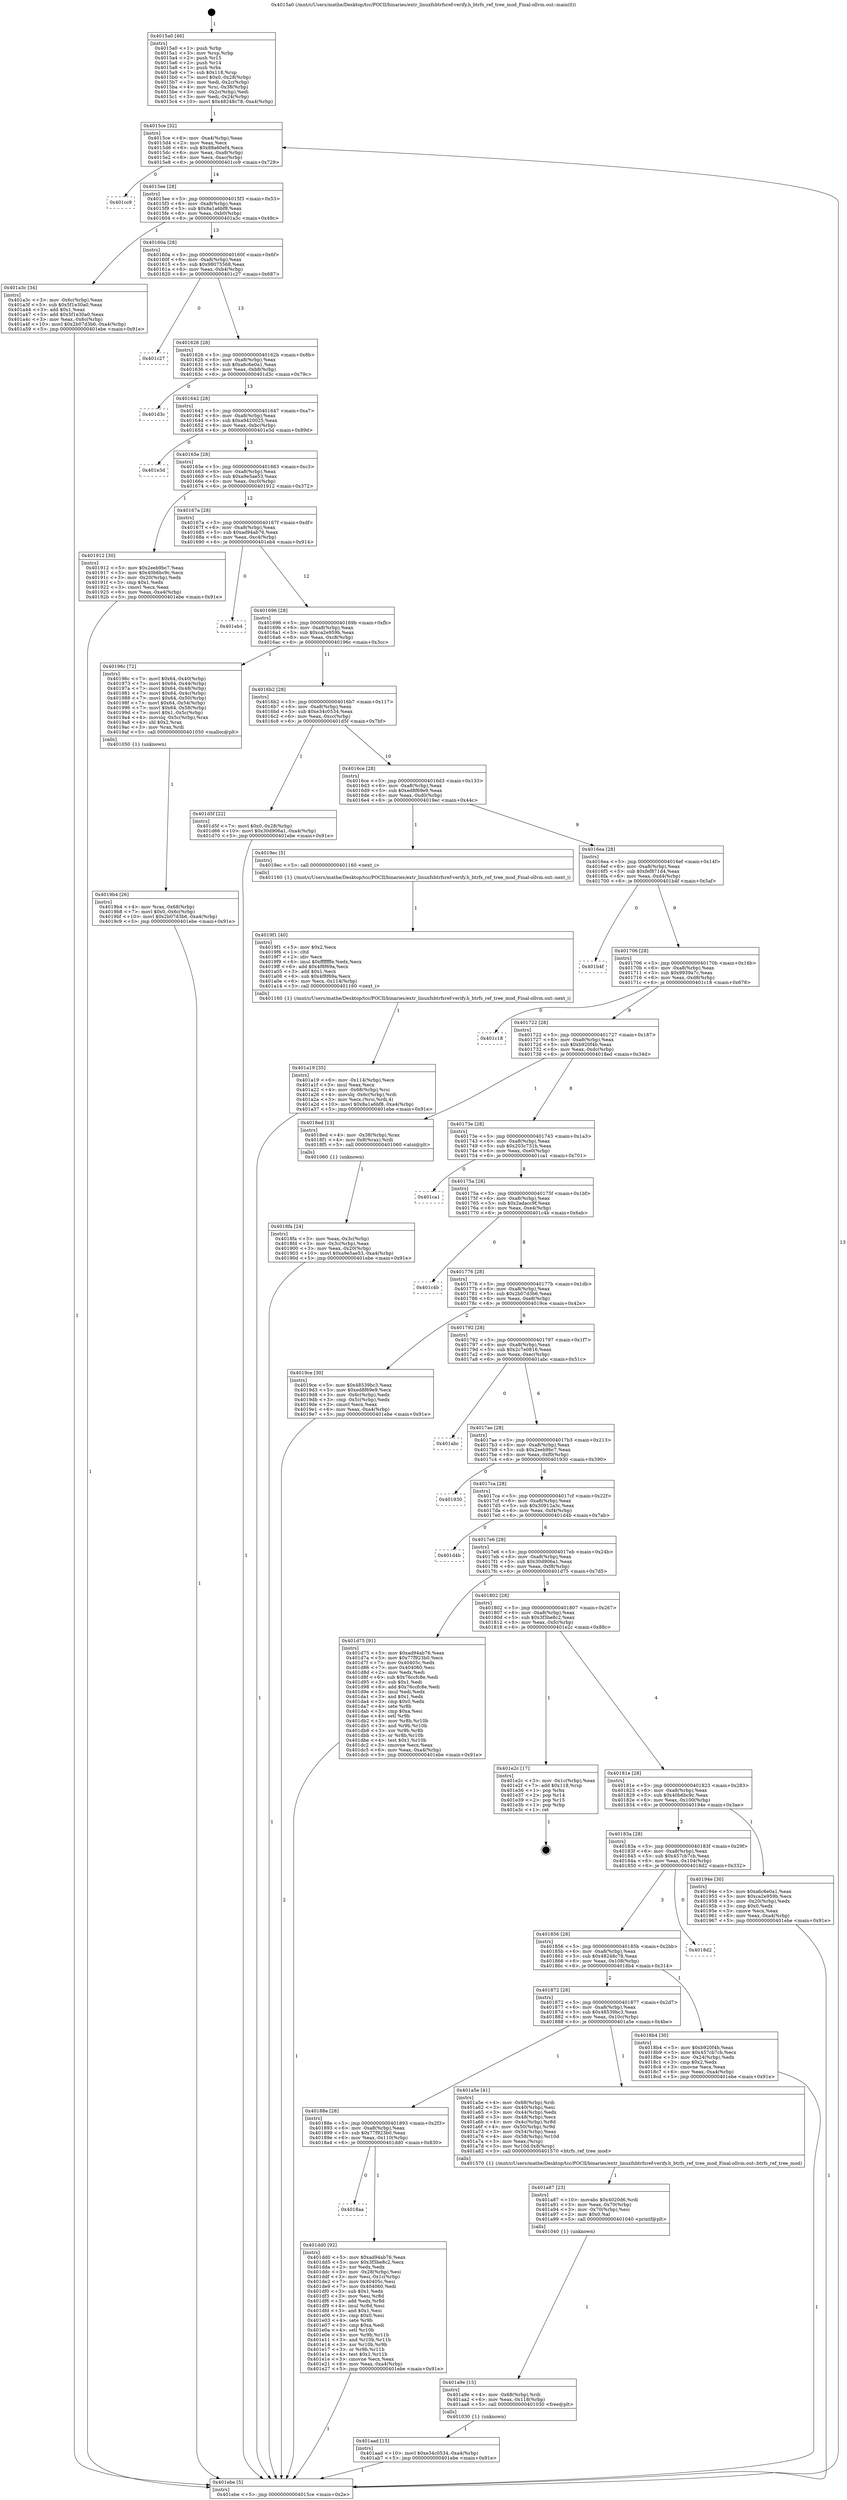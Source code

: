 digraph "0x4015a0" {
  label = "0x4015a0 (/mnt/c/Users/mathe/Desktop/tcc/POCII/binaries/extr_linuxfsbtrfsref-verify.h_btrfs_ref_tree_mod_Final-ollvm.out::main(0))"
  labelloc = "t"
  node[shape=record]

  Entry [label="",width=0.3,height=0.3,shape=circle,fillcolor=black,style=filled]
  "0x4015ce" [label="{
     0x4015ce [32]\l
     | [instrs]\l
     &nbsp;&nbsp;0x4015ce \<+6\>: mov -0xa4(%rbp),%eax\l
     &nbsp;&nbsp;0x4015d4 \<+2\>: mov %eax,%ecx\l
     &nbsp;&nbsp;0x4015d6 \<+6\>: sub $0x88a60ef4,%ecx\l
     &nbsp;&nbsp;0x4015dc \<+6\>: mov %eax,-0xa8(%rbp)\l
     &nbsp;&nbsp;0x4015e2 \<+6\>: mov %ecx,-0xac(%rbp)\l
     &nbsp;&nbsp;0x4015e8 \<+6\>: je 0000000000401cc9 \<main+0x729\>\l
  }"]
  "0x401cc9" [label="{
     0x401cc9\l
  }", style=dashed]
  "0x4015ee" [label="{
     0x4015ee [28]\l
     | [instrs]\l
     &nbsp;&nbsp;0x4015ee \<+5\>: jmp 00000000004015f3 \<main+0x53\>\l
     &nbsp;&nbsp;0x4015f3 \<+6\>: mov -0xa8(%rbp),%eax\l
     &nbsp;&nbsp;0x4015f9 \<+5\>: sub $0x8a1a6bf8,%eax\l
     &nbsp;&nbsp;0x4015fe \<+6\>: mov %eax,-0xb0(%rbp)\l
     &nbsp;&nbsp;0x401604 \<+6\>: je 0000000000401a3c \<main+0x49c\>\l
  }"]
  Exit [label="",width=0.3,height=0.3,shape=circle,fillcolor=black,style=filled,peripheries=2]
  "0x401a3c" [label="{
     0x401a3c [34]\l
     | [instrs]\l
     &nbsp;&nbsp;0x401a3c \<+3\>: mov -0x6c(%rbp),%eax\l
     &nbsp;&nbsp;0x401a3f \<+5\>: sub $0x5f1e30a0,%eax\l
     &nbsp;&nbsp;0x401a44 \<+3\>: add $0x1,%eax\l
     &nbsp;&nbsp;0x401a47 \<+5\>: add $0x5f1e30a0,%eax\l
     &nbsp;&nbsp;0x401a4c \<+3\>: mov %eax,-0x6c(%rbp)\l
     &nbsp;&nbsp;0x401a4f \<+10\>: movl $0x2b07d3b6,-0xa4(%rbp)\l
     &nbsp;&nbsp;0x401a59 \<+5\>: jmp 0000000000401ebe \<main+0x91e\>\l
  }"]
  "0x40160a" [label="{
     0x40160a [28]\l
     | [instrs]\l
     &nbsp;&nbsp;0x40160a \<+5\>: jmp 000000000040160f \<main+0x6f\>\l
     &nbsp;&nbsp;0x40160f \<+6\>: mov -0xa8(%rbp),%eax\l
     &nbsp;&nbsp;0x401615 \<+5\>: sub $0x98075568,%eax\l
     &nbsp;&nbsp;0x40161a \<+6\>: mov %eax,-0xb4(%rbp)\l
     &nbsp;&nbsp;0x401620 \<+6\>: je 0000000000401c27 \<main+0x687\>\l
  }"]
  "0x4018aa" [label="{
     0x4018aa\l
  }", style=dashed]
  "0x401c27" [label="{
     0x401c27\l
  }", style=dashed]
  "0x401626" [label="{
     0x401626 [28]\l
     | [instrs]\l
     &nbsp;&nbsp;0x401626 \<+5\>: jmp 000000000040162b \<main+0x8b\>\l
     &nbsp;&nbsp;0x40162b \<+6\>: mov -0xa8(%rbp),%eax\l
     &nbsp;&nbsp;0x401631 \<+5\>: sub $0xa6c6e0a1,%eax\l
     &nbsp;&nbsp;0x401636 \<+6\>: mov %eax,-0xb8(%rbp)\l
     &nbsp;&nbsp;0x40163c \<+6\>: je 0000000000401d3c \<main+0x79c\>\l
  }"]
  "0x401dd0" [label="{
     0x401dd0 [92]\l
     | [instrs]\l
     &nbsp;&nbsp;0x401dd0 \<+5\>: mov $0xad94ab76,%eax\l
     &nbsp;&nbsp;0x401dd5 \<+5\>: mov $0x3f3be8c2,%ecx\l
     &nbsp;&nbsp;0x401dda \<+2\>: xor %edx,%edx\l
     &nbsp;&nbsp;0x401ddc \<+3\>: mov -0x28(%rbp),%esi\l
     &nbsp;&nbsp;0x401ddf \<+3\>: mov %esi,-0x1c(%rbp)\l
     &nbsp;&nbsp;0x401de2 \<+7\>: mov 0x40405c,%esi\l
     &nbsp;&nbsp;0x401de9 \<+7\>: mov 0x404060,%edi\l
     &nbsp;&nbsp;0x401df0 \<+3\>: sub $0x1,%edx\l
     &nbsp;&nbsp;0x401df3 \<+3\>: mov %esi,%r8d\l
     &nbsp;&nbsp;0x401df6 \<+3\>: add %edx,%r8d\l
     &nbsp;&nbsp;0x401df9 \<+4\>: imul %r8d,%esi\l
     &nbsp;&nbsp;0x401dfd \<+3\>: and $0x1,%esi\l
     &nbsp;&nbsp;0x401e00 \<+3\>: cmp $0x0,%esi\l
     &nbsp;&nbsp;0x401e03 \<+4\>: sete %r9b\l
     &nbsp;&nbsp;0x401e07 \<+3\>: cmp $0xa,%edi\l
     &nbsp;&nbsp;0x401e0a \<+4\>: setl %r10b\l
     &nbsp;&nbsp;0x401e0e \<+3\>: mov %r9b,%r11b\l
     &nbsp;&nbsp;0x401e11 \<+3\>: and %r10b,%r11b\l
     &nbsp;&nbsp;0x401e14 \<+3\>: xor %r10b,%r9b\l
     &nbsp;&nbsp;0x401e17 \<+3\>: or %r9b,%r11b\l
     &nbsp;&nbsp;0x401e1a \<+4\>: test $0x1,%r11b\l
     &nbsp;&nbsp;0x401e1e \<+3\>: cmovne %ecx,%eax\l
     &nbsp;&nbsp;0x401e21 \<+6\>: mov %eax,-0xa4(%rbp)\l
     &nbsp;&nbsp;0x401e27 \<+5\>: jmp 0000000000401ebe \<main+0x91e\>\l
  }"]
  "0x401d3c" [label="{
     0x401d3c\l
  }", style=dashed]
  "0x401642" [label="{
     0x401642 [28]\l
     | [instrs]\l
     &nbsp;&nbsp;0x401642 \<+5\>: jmp 0000000000401647 \<main+0xa7\>\l
     &nbsp;&nbsp;0x401647 \<+6\>: mov -0xa8(%rbp),%eax\l
     &nbsp;&nbsp;0x40164d \<+5\>: sub $0xa9420025,%eax\l
     &nbsp;&nbsp;0x401652 \<+6\>: mov %eax,-0xbc(%rbp)\l
     &nbsp;&nbsp;0x401658 \<+6\>: je 0000000000401e3d \<main+0x89d\>\l
  }"]
  "0x401aad" [label="{
     0x401aad [15]\l
     | [instrs]\l
     &nbsp;&nbsp;0x401aad \<+10\>: movl $0xe34c0534,-0xa4(%rbp)\l
     &nbsp;&nbsp;0x401ab7 \<+5\>: jmp 0000000000401ebe \<main+0x91e\>\l
  }"]
  "0x401e3d" [label="{
     0x401e3d\l
  }", style=dashed]
  "0x40165e" [label="{
     0x40165e [28]\l
     | [instrs]\l
     &nbsp;&nbsp;0x40165e \<+5\>: jmp 0000000000401663 \<main+0xc3\>\l
     &nbsp;&nbsp;0x401663 \<+6\>: mov -0xa8(%rbp),%eax\l
     &nbsp;&nbsp;0x401669 \<+5\>: sub $0xa9e5ae53,%eax\l
     &nbsp;&nbsp;0x40166e \<+6\>: mov %eax,-0xc0(%rbp)\l
     &nbsp;&nbsp;0x401674 \<+6\>: je 0000000000401912 \<main+0x372\>\l
  }"]
  "0x401a9e" [label="{
     0x401a9e [15]\l
     | [instrs]\l
     &nbsp;&nbsp;0x401a9e \<+4\>: mov -0x68(%rbp),%rdi\l
     &nbsp;&nbsp;0x401aa2 \<+6\>: mov %eax,-0x118(%rbp)\l
     &nbsp;&nbsp;0x401aa8 \<+5\>: call 0000000000401030 \<free@plt\>\l
     | [calls]\l
     &nbsp;&nbsp;0x401030 \{1\} (unknown)\l
  }"]
  "0x401912" [label="{
     0x401912 [30]\l
     | [instrs]\l
     &nbsp;&nbsp;0x401912 \<+5\>: mov $0x2eeb9bc7,%eax\l
     &nbsp;&nbsp;0x401917 \<+5\>: mov $0x40b6bc9c,%ecx\l
     &nbsp;&nbsp;0x40191c \<+3\>: mov -0x20(%rbp),%edx\l
     &nbsp;&nbsp;0x40191f \<+3\>: cmp $0x1,%edx\l
     &nbsp;&nbsp;0x401922 \<+3\>: cmovl %ecx,%eax\l
     &nbsp;&nbsp;0x401925 \<+6\>: mov %eax,-0xa4(%rbp)\l
     &nbsp;&nbsp;0x40192b \<+5\>: jmp 0000000000401ebe \<main+0x91e\>\l
  }"]
  "0x40167a" [label="{
     0x40167a [28]\l
     | [instrs]\l
     &nbsp;&nbsp;0x40167a \<+5\>: jmp 000000000040167f \<main+0xdf\>\l
     &nbsp;&nbsp;0x40167f \<+6\>: mov -0xa8(%rbp),%eax\l
     &nbsp;&nbsp;0x401685 \<+5\>: sub $0xad94ab76,%eax\l
     &nbsp;&nbsp;0x40168a \<+6\>: mov %eax,-0xc4(%rbp)\l
     &nbsp;&nbsp;0x401690 \<+6\>: je 0000000000401eb4 \<main+0x914\>\l
  }"]
  "0x401a87" [label="{
     0x401a87 [23]\l
     | [instrs]\l
     &nbsp;&nbsp;0x401a87 \<+10\>: movabs $0x4020d6,%rdi\l
     &nbsp;&nbsp;0x401a91 \<+3\>: mov %eax,-0x70(%rbp)\l
     &nbsp;&nbsp;0x401a94 \<+3\>: mov -0x70(%rbp),%esi\l
     &nbsp;&nbsp;0x401a97 \<+2\>: mov $0x0,%al\l
     &nbsp;&nbsp;0x401a99 \<+5\>: call 0000000000401040 \<printf@plt\>\l
     | [calls]\l
     &nbsp;&nbsp;0x401040 \{1\} (unknown)\l
  }"]
  "0x401eb4" [label="{
     0x401eb4\l
  }", style=dashed]
  "0x401696" [label="{
     0x401696 [28]\l
     | [instrs]\l
     &nbsp;&nbsp;0x401696 \<+5\>: jmp 000000000040169b \<main+0xfb\>\l
     &nbsp;&nbsp;0x40169b \<+6\>: mov -0xa8(%rbp),%eax\l
     &nbsp;&nbsp;0x4016a1 \<+5\>: sub $0xca2e959b,%eax\l
     &nbsp;&nbsp;0x4016a6 \<+6\>: mov %eax,-0xc8(%rbp)\l
     &nbsp;&nbsp;0x4016ac \<+6\>: je 000000000040196c \<main+0x3cc\>\l
  }"]
  "0x40188e" [label="{
     0x40188e [28]\l
     | [instrs]\l
     &nbsp;&nbsp;0x40188e \<+5\>: jmp 0000000000401893 \<main+0x2f3\>\l
     &nbsp;&nbsp;0x401893 \<+6\>: mov -0xa8(%rbp),%eax\l
     &nbsp;&nbsp;0x401899 \<+5\>: sub $0x77f923b0,%eax\l
     &nbsp;&nbsp;0x40189e \<+6\>: mov %eax,-0x110(%rbp)\l
     &nbsp;&nbsp;0x4018a4 \<+6\>: je 0000000000401dd0 \<main+0x830\>\l
  }"]
  "0x40196c" [label="{
     0x40196c [72]\l
     | [instrs]\l
     &nbsp;&nbsp;0x40196c \<+7\>: movl $0x64,-0x40(%rbp)\l
     &nbsp;&nbsp;0x401973 \<+7\>: movl $0x64,-0x44(%rbp)\l
     &nbsp;&nbsp;0x40197a \<+7\>: movl $0x64,-0x48(%rbp)\l
     &nbsp;&nbsp;0x401981 \<+7\>: movl $0x64,-0x4c(%rbp)\l
     &nbsp;&nbsp;0x401988 \<+7\>: movl $0x64,-0x50(%rbp)\l
     &nbsp;&nbsp;0x40198f \<+7\>: movl $0x64,-0x54(%rbp)\l
     &nbsp;&nbsp;0x401996 \<+7\>: movl $0x64,-0x58(%rbp)\l
     &nbsp;&nbsp;0x40199d \<+7\>: movl $0x1,-0x5c(%rbp)\l
     &nbsp;&nbsp;0x4019a4 \<+4\>: movslq -0x5c(%rbp),%rax\l
     &nbsp;&nbsp;0x4019a8 \<+4\>: shl $0x2,%rax\l
     &nbsp;&nbsp;0x4019ac \<+3\>: mov %rax,%rdi\l
     &nbsp;&nbsp;0x4019af \<+5\>: call 0000000000401050 \<malloc@plt\>\l
     | [calls]\l
     &nbsp;&nbsp;0x401050 \{1\} (unknown)\l
  }"]
  "0x4016b2" [label="{
     0x4016b2 [28]\l
     | [instrs]\l
     &nbsp;&nbsp;0x4016b2 \<+5\>: jmp 00000000004016b7 \<main+0x117\>\l
     &nbsp;&nbsp;0x4016b7 \<+6\>: mov -0xa8(%rbp),%eax\l
     &nbsp;&nbsp;0x4016bd \<+5\>: sub $0xe34c0534,%eax\l
     &nbsp;&nbsp;0x4016c2 \<+6\>: mov %eax,-0xcc(%rbp)\l
     &nbsp;&nbsp;0x4016c8 \<+6\>: je 0000000000401d5f \<main+0x7bf\>\l
  }"]
  "0x401a5e" [label="{
     0x401a5e [41]\l
     | [instrs]\l
     &nbsp;&nbsp;0x401a5e \<+4\>: mov -0x68(%rbp),%rdi\l
     &nbsp;&nbsp;0x401a62 \<+3\>: mov -0x40(%rbp),%esi\l
     &nbsp;&nbsp;0x401a65 \<+3\>: mov -0x44(%rbp),%edx\l
     &nbsp;&nbsp;0x401a68 \<+3\>: mov -0x48(%rbp),%ecx\l
     &nbsp;&nbsp;0x401a6b \<+4\>: mov -0x4c(%rbp),%r8d\l
     &nbsp;&nbsp;0x401a6f \<+4\>: mov -0x50(%rbp),%r9d\l
     &nbsp;&nbsp;0x401a73 \<+3\>: mov -0x54(%rbp),%eax\l
     &nbsp;&nbsp;0x401a76 \<+4\>: mov -0x58(%rbp),%r10d\l
     &nbsp;&nbsp;0x401a7a \<+3\>: mov %eax,(%rsp)\l
     &nbsp;&nbsp;0x401a7d \<+5\>: mov %r10d,0x8(%rsp)\l
     &nbsp;&nbsp;0x401a82 \<+5\>: call 0000000000401570 \<btrfs_ref_tree_mod\>\l
     | [calls]\l
     &nbsp;&nbsp;0x401570 \{1\} (/mnt/c/Users/mathe/Desktop/tcc/POCII/binaries/extr_linuxfsbtrfsref-verify.h_btrfs_ref_tree_mod_Final-ollvm.out::btrfs_ref_tree_mod)\l
  }"]
  "0x401d5f" [label="{
     0x401d5f [22]\l
     | [instrs]\l
     &nbsp;&nbsp;0x401d5f \<+7\>: movl $0x0,-0x28(%rbp)\l
     &nbsp;&nbsp;0x401d66 \<+10\>: movl $0x30d906a1,-0xa4(%rbp)\l
     &nbsp;&nbsp;0x401d70 \<+5\>: jmp 0000000000401ebe \<main+0x91e\>\l
  }"]
  "0x4016ce" [label="{
     0x4016ce [28]\l
     | [instrs]\l
     &nbsp;&nbsp;0x4016ce \<+5\>: jmp 00000000004016d3 \<main+0x133\>\l
     &nbsp;&nbsp;0x4016d3 \<+6\>: mov -0xa8(%rbp),%eax\l
     &nbsp;&nbsp;0x4016d9 \<+5\>: sub $0xed8f69e9,%eax\l
     &nbsp;&nbsp;0x4016de \<+6\>: mov %eax,-0xd0(%rbp)\l
     &nbsp;&nbsp;0x4016e4 \<+6\>: je 00000000004019ec \<main+0x44c\>\l
  }"]
  "0x401a19" [label="{
     0x401a19 [35]\l
     | [instrs]\l
     &nbsp;&nbsp;0x401a19 \<+6\>: mov -0x114(%rbp),%ecx\l
     &nbsp;&nbsp;0x401a1f \<+3\>: imul %eax,%ecx\l
     &nbsp;&nbsp;0x401a22 \<+4\>: mov -0x68(%rbp),%rsi\l
     &nbsp;&nbsp;0x401a26 \<+4\>: movslq -0x6c(%rbp),%rdi\l
     &nbsp;&nbsp;0x401a2a \<+3\>: mov %ecx,(%rsi,%rdi,4)\l
     &nbsp;&nbsp;0x401a2d \<+10\>: movl $0x8a1a6bf8,-0xa4(%rbp)\l
     &nbsp;&nbsp;0x401a37 \<+5\>: jmp 0000000000401ebe \<main+0x91e\>\l
  }"]
  "0x4019ec" [label="{
     0x4019ec [5]\l
     | [instrs]\l
     &nbsp;&nbsp;0x4019ec \<+5\>: call 0000000000401160 \<next_i\>\l
     | [calls]\l
     &nbsp;&nbsp;0x401160 \{1\} (/mnt/c/Users/mathe/Desktop/tcc/POCII/binaries/extr_linuxfsbtrfsref-verify.h_btrfs_ref_tree_mod_Final-ollvm.out::next_i)\l
  }"]
  "0x4016ea" [label="{
     0x4016ea [28]\l
     | [instrs]\l
     &nbsp;&nbsp;0x4016ea \<+5\>: jmp 00000000004016ef \<main+0x14f\>\l
     &nbsp;&nbsp;0x4016ef \<+6\>: mov -0xa8(%rbp),%eax\l
     &nbsp;&nbsp;0x4016f5 \<+5\>: sub $0xfef871d4,%eax\l
     &nbsp;&nbsp;0x4016fa \<+6\>: mov %eax,-0xd4(%rbp)\l
     &nbsp;&nbsp;0x401700 \<+6\>: je 0000000000401b4f \<main+0x5af\>\l
  }"]
  "0x4019f1" [label="{
     0x4019f1 [40]\l
     | [instrs]\l
     &nbsp;&nbsp;0x4019f1 \<+5\>: mov $0x2,%ecx\l
     &nbsp;&nbsp;0x4019f6 \<+1\>: cltd\l
     &nbsp;&nbsp;0x4019f7 \<+2\>: idiv %ecx\l
     &nbsp;&nbsp;0x4019f9 \<+6\>: imul $0xfffffffe,%edx,%ecx\l
     &nbsp;&nbsp;0x4019ff \<+6\>: add $0x4f8f69a,%ecx\l
     &nbsp;&nbsp;0x401a05 \<+3\>: add $0x1,%ecx\l
     &nbsp;&nbsp;0x401a08 \<+6\>: sub $0x4f8f69a,%ecx\l
     &nbsp;&nbsp;0x401a0e \<+6\>: mov %ecx,-0x114(%rbp)\l
     &nbsp;&nbsp;0x401a14 \<+5\>: call 0000000000401160 \<next_i\>\l
     | [calls]\l
     &nbsp;&nbsp;0x401160 \{1\} (/mnt/c/Users/mathe/Desktop/tcc/POCII/binaries/extr_linuxfsbtrfsref-verify.h_btrfs_ref_tree_mod_Final-ollvm.out::next_i)\l
  }"]
  "0x401b4f" [label="{
     0x401b4f\l
  }", style=dashed]
  "0x401706" [label="{
     0x401706 [28]\l
     | [instrs]\l
     &nbsp;&nbsp;0x401706 \<+5\>: jmp 000000000040170b \<main+0x16b\>\l
     &nbsp;&nbsp;0x40170b \<+6\>: mov -0xa8(%rbp),%eax\l
     &nbsp;&nbsp;0x401711 \<+5\>: sub $0x9939a7c,%eax\l
     &nbsp;&nbsp;0x401716 \<+6\>: mov %eax,-0xd8(%rbp)\l
     &nbsp;&nbsp;0x40171c \<+6\>: je 0000000000401c18 \<main+0x678\>\l
  }"]
  "0x4019b4" [label="{
     0x4019b4 [26]\l
     | [instrs]\l
     &nbsp;&nbsp;0x4019b4 \<+4\>: mov %rax,-0x68(%rbp)\l
     &nbsp;&nbsp;0x4019b8 \<+7\>: movl $0x0,-0x6c(%rbp)\l
     &nbsp;&nbsp;0x4019bf \<+10\>: movl $0x2b07d3b6,-0xa4(%rbp)\l
     &nbsp;&nbsp;0x4019c9 \<+5\>: jmp 0000000000401ebe \<main+0x91e\>\l
  }"]
  "0x401c18" [label="{
     0x401c18\l
  }", style=dashed]
  "0x401722" [label="{
     0x401722 [28]\l
     | [instrs]\l
     &nbsp;&nbsp;0x401722 \<+5\>: jmp 0000000000401727 \<main+0x187\>\l
     &nbsp;&nbsp;0x401727 \<+6\>: mov -0xa8(%rbp),%eax\l
     &nbsp;&nbsp;0x40172d \<+5\>: sub $0xb920f4b,%eax\l
     &nbsp;&nbsp;0x401732 \<+6\>: mov %eax,-0xdc(%rbp)\l
     &nbsp;&nbsp;0x401738 \<+6\>: je 00000000004018ed \<main+0x34d\>\l
  }"]
  "0x4018fa" [label="{
     0x4018fa [24]\l
     | [instrs]\l
     &nbsp;&nbsp;0x4018fa \<+3\>: mov %eax,-0x3c(%rbp)\l
     &nbsp;&nbsp;0x4018fd \<+3\>: mov -0x3c(%rbp),%eax\l
     &nbsp;&nbsp;0x401900 \<+3\>: mov %eax,-0x20(%rbp)\l
     &nbsp;&nbsp;0x401903 \<+10\>: movl $0xa9e5ae53,-0xa4(%rbp)\l
     &nbsp;&nbsp;0x40190d \<+5\>: jmp 0000000000401ebe \<main+0x91e\>\l
  }"]
  "0x4018ed" [label="{
     0x4018ed [13]\l
     | [instrs]\l
     &nbsp;&nbsp;0x4018ed \<+4\>: mov -0x38(%rbp),%rax\l
     &nbsp;&nbsp;0x4018f1 \<+4\>: mov 0x8(%rax),%rdi\l
     &nbsp;&nbsp;0x4018f5 \<+5\>: call 0000000000401060 \<atoi@plt\>\l
     | [calls]\l
     &nbsp;&nbsp;0x401060 \{1\} (unknown)\l
  }"]
  "0x40173e" [label="{
     0x40173e [28]\l
     | [instrs]\l
     &nbsp;&nbsp;0x40173e \<+5\>: jmp 0000000000401743 \<main+0x1a3\>\l
     &nbsp;&nbsp;0x401743 \<+6\>: mov -0xa8(%rbp),%eax\l
     &nbsp;&nbsp;0x401749 \<+5\>: sub $0x203c731b,%eax\l
     &nbsp;&nbsp;0x40174e \<+6\>: mov %eax,-0xe0(%rbp)\l
     &nbsp;&nbsp;0x401754 \<+6\>: je 0000000000401ca1 \<main+0x701\>\l
  }"]
  "0x4015a0" [label="{
     0x4015a0 [46]\l
     | [instrs]\l
     &nbsp;&nbsp;0x4015a0 \<+1\>: push %rbp\l
     &nbsp;&nbsp;0x4015a1 \<+3\>: mov %rsp,%rbp\l
     &nbsp;&nbsp;0x4015a4 \<+2\>: push %r15\l
     &nbsp;&nbsp;0x4015a6 \<+2\>: push %r14\l
     &nbsp;&nbsp;0x4015a8 \<+1\>: push %rbx\l
     &nbsp;&nbsp;0x4015a9 \<+7\>: sub $0x118,%rsp\l
     &nbsp;&nbsp;0x4015b0 \<+7\>: movl $0x0,-0x28(%rbp)\l
     &nbsp;&nbsp;0x4015b7 \<+3\>: mov %edi,-0x2c(%rbp)\l
     &nbsp;&nbsp;0x4015ba \<+4\>: mov %rsi,-0x38(%rbp)\l
     &nbsp;&nbsp;0x4015be \<+3\>: mov -0x2c(%rbp),%edi\l
     &nbsp;&nbsp;0x4015c1 \<+3\>: mov %edi,-0x24(%rbp)\l
     &nbsp;&nbsp;0x4015c4 \<+10\>: movl $0x48248c78,-0xa4(%rbp)\l
  }"]
  "0x401ca1" [label="{
     0x401ca1\l
  }", style=dashed]
  "0x40175a" [label="{
     0x40175a [28]\l
     | [instrs]\l
     &nbsp;&nbsp;0x40175a \<+5\>: jmp 000000000040175f \<main+0x1bf\>\l
     &nbsp;&nbsp;0x40175f \<+6\>: mov -0xa8(%rbp),%eax\l
     &nbsp;&nbsp;0x401765 \<+5\>: sub $0x2adacc9f,%eax\l
     &nbsp;&nbsp;0x40176a \<+6\>: mov %eax,-0xe4(%rbp)\l
     &nbsp;&nbsp;0x401770 \<+6\>: je 0000000000401c4b \<main+0x6ab\>\l
  }"]
  "0x401ebe" [label="{
     0x401ebe [5]\l
     | [instrs]\l
     &nbsp;&nbsp;0x401ebe \<+5\>: jmp 00000000004015ce \<main+0x2e\>\l
  }"]
  "0x401c4b" [label="{
     0x401c4b\l
  }", style=dashed]
  "0x401776" [label="{
     0x401776 [28]\l
     | [instrs]\l
     &nbsp;&nbsp;0x401776 \<+5\>: jmp 000000000040177b \<main+0x1db\>\l
     &nbsp;&nbsp;0x40177b \<+6\>: mov -0xa8(%rbp),%eax\l
     &nbsp;&nbsp;0x401781 \<+5\>: sub $0x2b07d3b6,%eax\l
     &nbsp;&nbsp;0x401786 \<+6\>: mov %eax,-0xe8(%rbp)\l
     &nbsp;&nbsp;0x40178c \<+6\>: je 00000000004019ce \<main+0x42e\>\l
  }"]
  "0x401872" [label="{
     0x401872 [28]\l
     | [instrs]\l
     &nbsp;&nbsp;0x401872 \<+5\>: jmp 0000000000401877 \<main+0x2d7\>\l
     &nbsp;&nbsp;0x401877 \<+6\>: mov -0xa8(%rbp),%eax\l
     &nbsp;&nbsp;0x40187d \<+5\>: sub $0x48539bc3,%eax\l
     &nbsp;&nbsp;0x401882 \<+6\>: mov %eax,-0x10c(%rbp)\l
     &nbsp;&nbsp;0x401888 \<+6\>: je 0000000000401a5e \<main+0x4be\>\l
  }"]
  "0x4019ce" [label="{
     0x4019ce [30]\l
     | [instrs]\l
     &nbsp;&nbsp;0x4019ce \<+5\>: mov $0x48539bc3,%eax\l
     &nbsp;&nbsp;0x4019d3 \<+5\>: mov $0xed8f69e9,%ecx\l
     &nbsp;&nbsp;0x4019d8 \<+3\>: mov -0x6c(%rbp),%edx\l
     &nbsp;&nbsp;0x4019db \<+3\>: cmp -0x5c(%rbp),%edx\l
     &nbsp;&nbsp;0x4019de \<+3\>: cmovl %ecx,%eax\l
     &nbsp;&nbsp;0x4019e1 \<+6\>: mov %eax,-0xa4(%rbp)\l
     &nbsp;&nbsp;0x4019e7 \<+5\>: jmp 0000000000401ebe \<main+0x91e\>\l
  }"]
  "0x401792" [label="{
     0x401792 [28]\l
     | [instrs]\l
     &nbsp;&nbsp;0x401792 \<+5\>: jmp 0000000000401797 \<main+0x1f7\>\l
     &nbsp;&nbsp;0x401797 \<+6\>: mov -0xa8(%rbp),%eax\l
     &nbsp;&nbsp;0x40179d \<+5\>: sub $0x2c7e0816,%eax\l
     &nbsp;&nbsp;0x4017a2 \<+6\>: mov %eax,-0xec(%rbp)\l
     &nbsp;&nbsp;0x4017a8 \<+6\>: je 0000000000401abc \<main+0x51c\>\l
  }"]
  "0x4018b4" [label="{
     0x4018b4 [30]\l
     | [instrs]\l
     &nbsp;&nbsp;0x4018b4 \<+5\>: mov $0xb920f4b,%eax\l
     &nbsp;&nbsp;0x4018b9 \<+5\>: mov $0x457cb7cb,%ecx\l
     &nbsp;&nbsp;0x4018be \<+3\>: mov -0x24(%rbp),%edx\l
     &nbsp;&nbsp;0x4018c1 \<+3\>: cmp $0x2,%edx\l
     &nbsp;&nbsp;0x4018c4 \<+3\>: cmovne %ecx,%eax\l
     &nbsp;&nbsp;0x4018c7 \<+6\>: mov %eax,-0xa4(%rbp)\l
     &nbsp;&nbsp;0x4018cd \<+5\>: jmp 0000000000401ebe \<main+0x91e\>\l
  }"]
  "0x401abc" [label="{
     0x401abc\l
  }", style=dashed]
  "0x4017ae" [label="{
     0x4017ae [28]\l
     | [instrs]\l
     &nbsp;&nbsp;0x4017ae \<+5\>: jmp 00000000004017b3 \<main+0x213\>\l
     &nbsp;&nbsp;0x4017b3 \<+6\>: mov -0xa8(%rbp),%eax\l
     &nbsp;&nbsp;0x4017b9 \<+5\>: sub $0x2eeb9bc7,%eax\l
     &nbsp;&nbsp;0x4017be \<+6\>: mov %eax,-0xf0(%rbp)\l
     &nbsp;&nbsp;0x4017c4 \<+6\>: je 0000000000401930 \<main+0x390\>\l
  }"]
  "0x401856" [label="{
     0x401856 [28]\l
     | [instrs]\l
     &nbsp;&nbsp;0x401856 \<+5\>: jmp 000000000040185b \<main+0x2bb\>\l
     &nbsp;&nbsp;0x40185b \<+6\>: mov -0xa8(%rbp),%eax\l
     &nbsp;&nbsp;0x401861 \<+5\>: sub $0x48248c78,%eax\l
     &nbsp;&nbsp;0x401866 \<+6\>: mov %eax,-0x108(%rbp)\l
     &nbsp;&nbsp;0x40186c \<+6\>: je 00000000004018b4 \<main+0x314\>\l
  }"]
  "0x401930" [label="{
     0x401930\l
  }", style=dashed]
  "0x4017ca" [label="{
     0x4017ca [28]\l
     | [instrs]\l
     &nbsp;&nbsp;0x4017ca \<+5\>: jmp 00000000004017cf \<main+0x22f\>\l
     &nbsp;&nbsp;0x4017cf \<+6\>: mov -0xa8(%rbp),%eax\l
     &nbsp;&nbsp;0x4017d5 \<+5\>: sub $0x30912a3c,%eax\l
     &nbsp;&nbsp;0x4017da \<+6\>: mov %eax,-0xf4(%rbp)\l
     &nbsp;&nbsp;0x4017e0 \<+6\>: je 0000000000401d4b \<main+0x7ab\>\l
  }"]
  "0x4018d2" [label="{
     0x4018d2\l
  }", style=dashed]
  "0x401d4b" [label="{
     0x401d4b\l
  }", style=dashed]
  "0x4017e6" [label="{
     0x4017e6 [28]\l
     | [instrs]\l
     &nbsp;&nbsp;0x4017e6 \<+5\>: jmp 00000000004017eb \<main+0x24b\>\l
     &nbsp;&nbsp;0x4017eb \<+6\>: mov -0xa8(%rbp),%eax\l
     &nbsp;&nbsp;0x4017f1 \<+5\>: sub $0x30d906a1,%eax\l
     &nbsp;&nbsp;0x4017f6 \<+6\>: mov %eax,-0xf8(%rbp)\l
     &nbsp;&nbsp;0x4017fc \<+6\>: je 0000000000401d75 \<main+0x7d5\>\l
  }"]
  "0x40183a" [label="{
     0x40183a [28]\l
     | [instrs]\l
     &nbsp;&nbsp;0x40183a \<+5\>: jmp 000000000040183f \<main+0x29f\>\l
     &nbsp;&nbsp;0x40183f \<+6\>: mov -0xa8(%rbp),%eax\l
     &nbsp;&nbsp;0x401845 \<+5\>: sub $0x457cb7cb,%eax\l
     &nbsp;&nbsp;0x40184a \<+6\>: mov %eax,-0x104(%rbp)\l
     &nbsp;&nbsp;0x401850 \<+6\>: je 00000000004018d2 \<main+0x332\>\l
  }"]
  "0x401d75" [label="{
     0x401d75 [91]\l
     | [instrs]\l
     &nbsp;&nbsp;0x401d75 \<+5\>: mov $0xad94ab76,%eax\l
     &nbsp;&nbsp;0x401d7a \<+5\>: mov $0x77f923b0,%ecx\l
     &nbsp;&nbsp;0x401d7f \<+7\>: mov 0x40405c,%edx\l
     &nbsp;&nbsp;0x401d86 \<+7\>: mov 0x404060,%esi\l
     &nbsp;&nbsp;0x401d8d \<+2\>: mov %edx,%edi\l
     &nbsp;&nbsp;0x401d8f \<+6\>: sub $0x76ccfc8e,%edi\l
     &nbsp;&nbsp;0x401d95 \<+3\>: sub $0x1,%edi\l
     &nbsp;&nbsp;0x401d98 \<+6\>: add $0x76ccfc8e,%edi\l
     &nbsp;&nbsp;0x401d9e \<+3\>: imul %edi,%edx\l
     &nbsp;&nbsp;0x401da1 \<+3\>: and $0x1,%edx\l
     &nbsp;&nbsp;0x401da4 \<+3\>: cmp $0x0,%edx\l
     &nbsp;&nbsp;0x401da7 \<+4\>: sete %r8b\l
     &nbsp;&nbsp;0x401dab \<+3\>: cmp $0xa,%esi\l
     &nbsp;&nbsp;0x401dae \<+4\>: setl %r9b\l
     &nbsp;&nbsp;0x401db2 \<+3\>: mov %r8b,%r10b\l
     &nbsp;&nbsp;0x401db5 \<+3\>: and %r9b,%r10b\l
     &nbsp;&nbsp;0x401db8 \<+3\>: xor %r9b,%r8b\l
     &nbsp;&nbsp;0x401dbb \<+3\>: or %r8b,%r10b\l
     &nbsp;&nbsp;0x401dbe \<+4\>: test $0x1,%r10b\l
     &nbsp;&nbsp;0x401dc2 \<+3\>: cmovne %ecx,%eax\l
     &nbsp;&nbsp;0x401dc5 \<+6\>: mov %eax,-0xa4(%rbp)\l
     &nbsp;&nbsp;0x401dcb \<+5\>: jmp 0000000000401ebe \<main+0x91e\>\l
  }"]
  "0x401802" [label="{
     0x401802 [28]\l
     | [instrs]\l
     &nbsp;&nbsp;0x401802 \<+5\>: jmp 0000000000401807 \<main+0x267\>\l
     &nbsp;&nbsp;0x401807 \<+6\>: mov -0xa8(%rbp),%eax\l
     &nbsp;&nbsp;0x40180d \<+5\>: sub $0x3f3be8c2,%eax\l
     &nbsp;&nbsp;0x401812 \<+6\>: mov %eax,-0xfc(%rbp)\l
     &nbsp;&nbsp;0x401818 \<+6\>: je 0000000000401e2c \<main+0x88c\>\l
  }"]
  "0x40194e" [label="{
     0x40194e [30]\l
     | [instrs]\l
     &nbsp;&nbsp;0x40194e \<+5\>: mov $0xa6c6e0a1,%eax\l
     &nbsp;&nbsp;0x401953 \<+5\>: mov $0xca2e959b,%ecx\l
     &nbsp;&nbsp;0x401958 \<+3\>: mov -0x20(%rbp),%edx\l
     &nbsp;&nbsp;0x40195b \<+3\>: cmp $0x0,%edx\l
     &nbsp;&nbsp;0x40195e \<+3\>: cmove %ecx,%eax\l
     &nbsp;&nbsp;0x401961 \<+6\>: mov %eax,-0xa4(%rbp)\l
     &nbsp;&nbsp;0x401967 \<+5\>: jmp 0000000000401ebe \<main+0x91e\>\l
  }"]
  "0x401e2c" [label="{
     0x401e2c [17]\l
     | [instrs]\l
     &nbsp;&nbsp;0x401e2c \<+3\>: mov -0x1c(%rbp),%eax\l
     &nbsp;&nbsp;0x401e2f \<+7\>: add $0x118,%rsp\l
     &nbsp;&nbsp;0x401e36 \<+1\>: pop %rbx\l
     &nbsp;&nbsp;0x401e37 \<+2\>: pop %r14\l
     &nbsp;&nbsp;0x401e39 \<+2\>: pop %r15\l
     &nbsp;&nbsp;0x401e3b \<+1\>: pop %rbp\l
     &nbsp;&nbsp;0x401e3c \<+1\>: ret\l
  }"]
  "0x40181e" [label="{
     0x40181e [28]\l
     | [instrs]\l
     &nbsp;&nbsp;0x40181e \<+5\>: jmp 0000000000401823 \<main+0x283\>\l
     &nbsp;&nbsp;0x401823 \<+6\>: mov -0xa8(%rbp),%eax\l
     &nbsp;&nbsp;0x401829 \<+5\>: sub $0x40b6bc9c,%eax\l
     &nbsp;&nbsp;0x40182e \<+6\>: mov %eax,-0x100(%rbp)\l
     &nbsp;&nbsp;0x401834 \<+6\>: je 000000000040194e \<main+0x3ae\>\l
  }"]
  Entry -> "0x4015a0" [label=" 1"]
  "0x4015ce" -> "0x401cc9" [label=" 0"]
  "0x4015ce" -> "0x4015ee" [label=" 14"]
  "0x401e2c" -> Exit [label=" 1"]
  "0x4015ee" -> "0x401a3c" [label=" 1"]
  "0x4015ee" -> "0x40160a" [label=" 13"]
  "0x401dd0" -> "0x401ebe" [label=" 1"]
  "0x40160a" -> "0x401c27" [label=" 0"]
  "0x40160a" -> "0x401626" [label=" 13"]
  "0x40188e" -> "0x4018aa" [label=" 0"]
  "0x401626" -> "0x401d3c" [label=" 0"]
  "0x401626" -> "0x401642" [label=" 13"]
  "0x40188e" -> "0x401dd0" [label=" 1"]
  "0x401642" -> "0x401e3d" [label=" 0"]
  "0x401642" -> "0x40165e" [label=" 13"]
  "0x401d75" -> "0x401ebe" [label=" 1"]
  "0x40165e" -> "0x401912" [label=" 1"]
  "0x40165e" -> "0x40167a" [label=" 12"]
  "0x401d5f" -> "0x401ebe" [label=" 1"]
  "0x40167a" -> "0x401eb4" [label=" 0"]
  "0x40167a" -> "0x401696" [label=" 12"]
  "0x401aad" -> "0x401ebe" [label=" 1"]
  "0x401696" -> "0x40196c" [label=" 1"]
  "0x401696" -> "0x4016b2" [label=" 11"]
  "0x401a9e" -> "0x401aad" [label=" 1"]
  "0x4016b2" -> "0x401d5f" [label=" 1"]
  "0x4016b2" -> "0x4016ce" [label=" 10"]
  "0x401a87" -> "0x401a9e" [label=" 1"]
  "0x4016ce" -> "0x4019ec" [label=" 1"]
  "0x4016ce" -> "0x4016ea" [label=" 9"]
  "0x401872" -> "0x40188e" [label=" 1"]
  "0x4016ea" -> "0x401b4f" [label=" 0"]
  "0x4016ea" -> "0x401706" [label=" 9"]
  "0x401872" -> "0x401a5e" [label=" 1"]
  "0x401706" -> "0x401c18" [label=" 0"]
  "0x401706" -> "0x401722" [label=" 9"]
  "0x401a5e" -> "0x401a87" [label=" 1"]
  "0x401722" -> "0x4018ed" [label=" 1"]
  "0x401722" -> "0x40173e" [label=" 8"]
  "0x401a3c" -> "0x401ebe" [label=" 1"]
  "0x40173e" -> "0x401ca1" [label=" 0"]
  "0x40173e" -> "0x40175a" [label=" 8"]
  "0x401a19" -> "0x401ebe" [label=" 1"]
  "0x40175a" -> "0x401c4b" [label=" 0"]
  "0x40175a" -> "0x401776" [label=" 8"]
  "0x4019f1" -> "0x401a19" [label=" 1"]
  "0x401776" -> "0x4019ce" [label=" 2"]
  "0x401776" -> "0x401792" [label=" 6"]
  "0x4019ec" -> "0x4019f1" [label=" 1"]
  "0x401792" -> "0x401abc" [label=" 0"]
  "0x401792" -> "0x4017ae" [label=" 6"]
  "0x4019ce" -> "0x401ebe" [label=" 2"]
  "0x4017ae" -> "0x401930" [label=" 0"]
  "0x4017ae" -> "0x4017ca" [label=" 6"]
  "0x40196c" -> "0x4019b4" [label=" 1"]
  "0x4017ca" -> "0x401d4b" [label=" 0"]
  "0x4017ca" -> "0x4017e6" [label=" 6"]
  "0x40194e" -> "0x401ebe" [label=" 1"]
  "0x4017e6" -> "0x401d75" [label=" 1"]
  "0x4017e6" -> "0x401802" [label=" 5"]
  "0x4018fa" -> "0x401ebe" [label=" 1"]
  "0x401802" -> "0x401e2c" [label=" 1"]
  "0x401802" -> "0x40181e" [label=" 4"]
  "0x4018ed" -> "0x4018fa" [label=" 1"]
  "0x40181e" -> "0x40194e" [label=" 1"]
  "0x40181e" -> "0x40183a" [label=" 3"]
  "0x401912" -> "0x401ebe" [label=" 1"]
  "0x40183a" -> "0x4018d2" [label=" 0"]
  "0x40183a" -> "0x401856" [label=" 3"]
  "0x4019b4" -> "0x401ebe" [label=" 1"]
  "0x401856" -> "0x4018b4" [label=" 1"]
  "0x401856" -> "0x401872" [label=" 2"]
  "0x4018b4" -> "0x401ebe" [label=" 1"]
  "0x4015a0" -> "0x4015ce" [label=" 1"]
  "0x401ebe" -> "0x4015ce" [label=" 13"]
}
